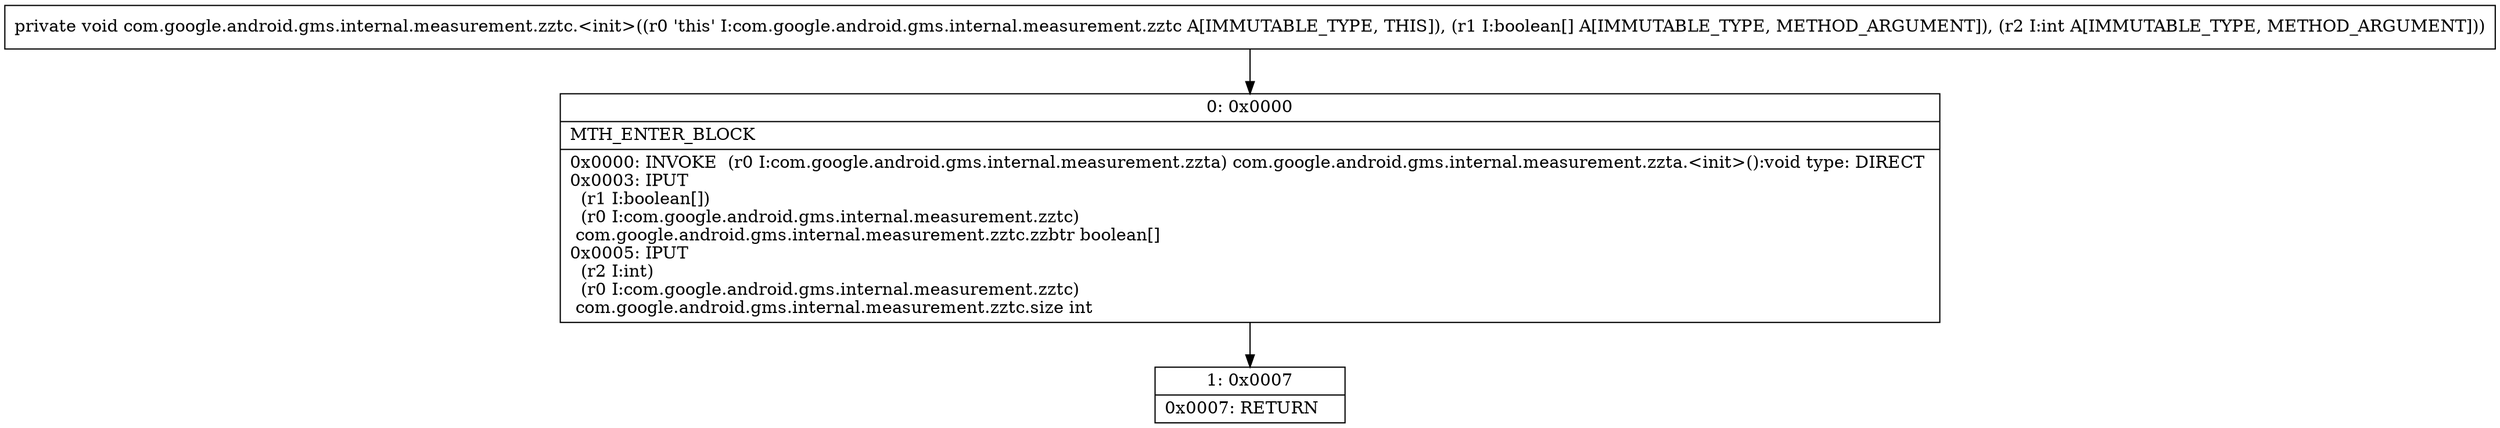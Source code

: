 digraph "CFG forcom.google.android.gms.internal.measurement.zztc.\<init\>([ZI)V" {
Node_0 [shape=record,label="{0\:\ 0x0000|MTH_ENTER_BLOCK\l|0x0000: INVOKE  (r0 I:com.google.android.gms.internal.measurement.zzta) com.google.android.gms.internal.measurement.zzta.\<init\>():void type: DIRECT \l0x0003: IPUT  \l  (r1 I:boolean[])\l  (r0 I:com.google.android.gms.internal.measurement.zztc)\l com.google.android.gms.internal.measurement.zztc.zzbtr boolean[] \l0x0005: IPUT  \l  (r2 I:int)\l  (r0 I:com.google.android.gms.internal.measurement.zztc)\l com.google.android.gms.internal.measurement.zztc.size int \l}"];
Node_1 [shape=record,label="{1\:\ 0x0007|0x0007: RETURN   \l}"];
MethodNode[shape=record,label="{private void com.google.android.gms.internal.measurement.zztc.\<init\>((r0 'this' I:com.google.android.gms.internal.measurement.zztc A[IMMUTABLE_TYPE, THIS]), (r1 I:boolean[] A[IMMUTABLE_TYPE, METHOD_ARGUMENT]), (r2 I:int A[IMMUTABLE_TYPE, METHOD_ARGUMENT])) }"];
MethodNode -> Node_0;
Node_0 -> Node_1;
}

